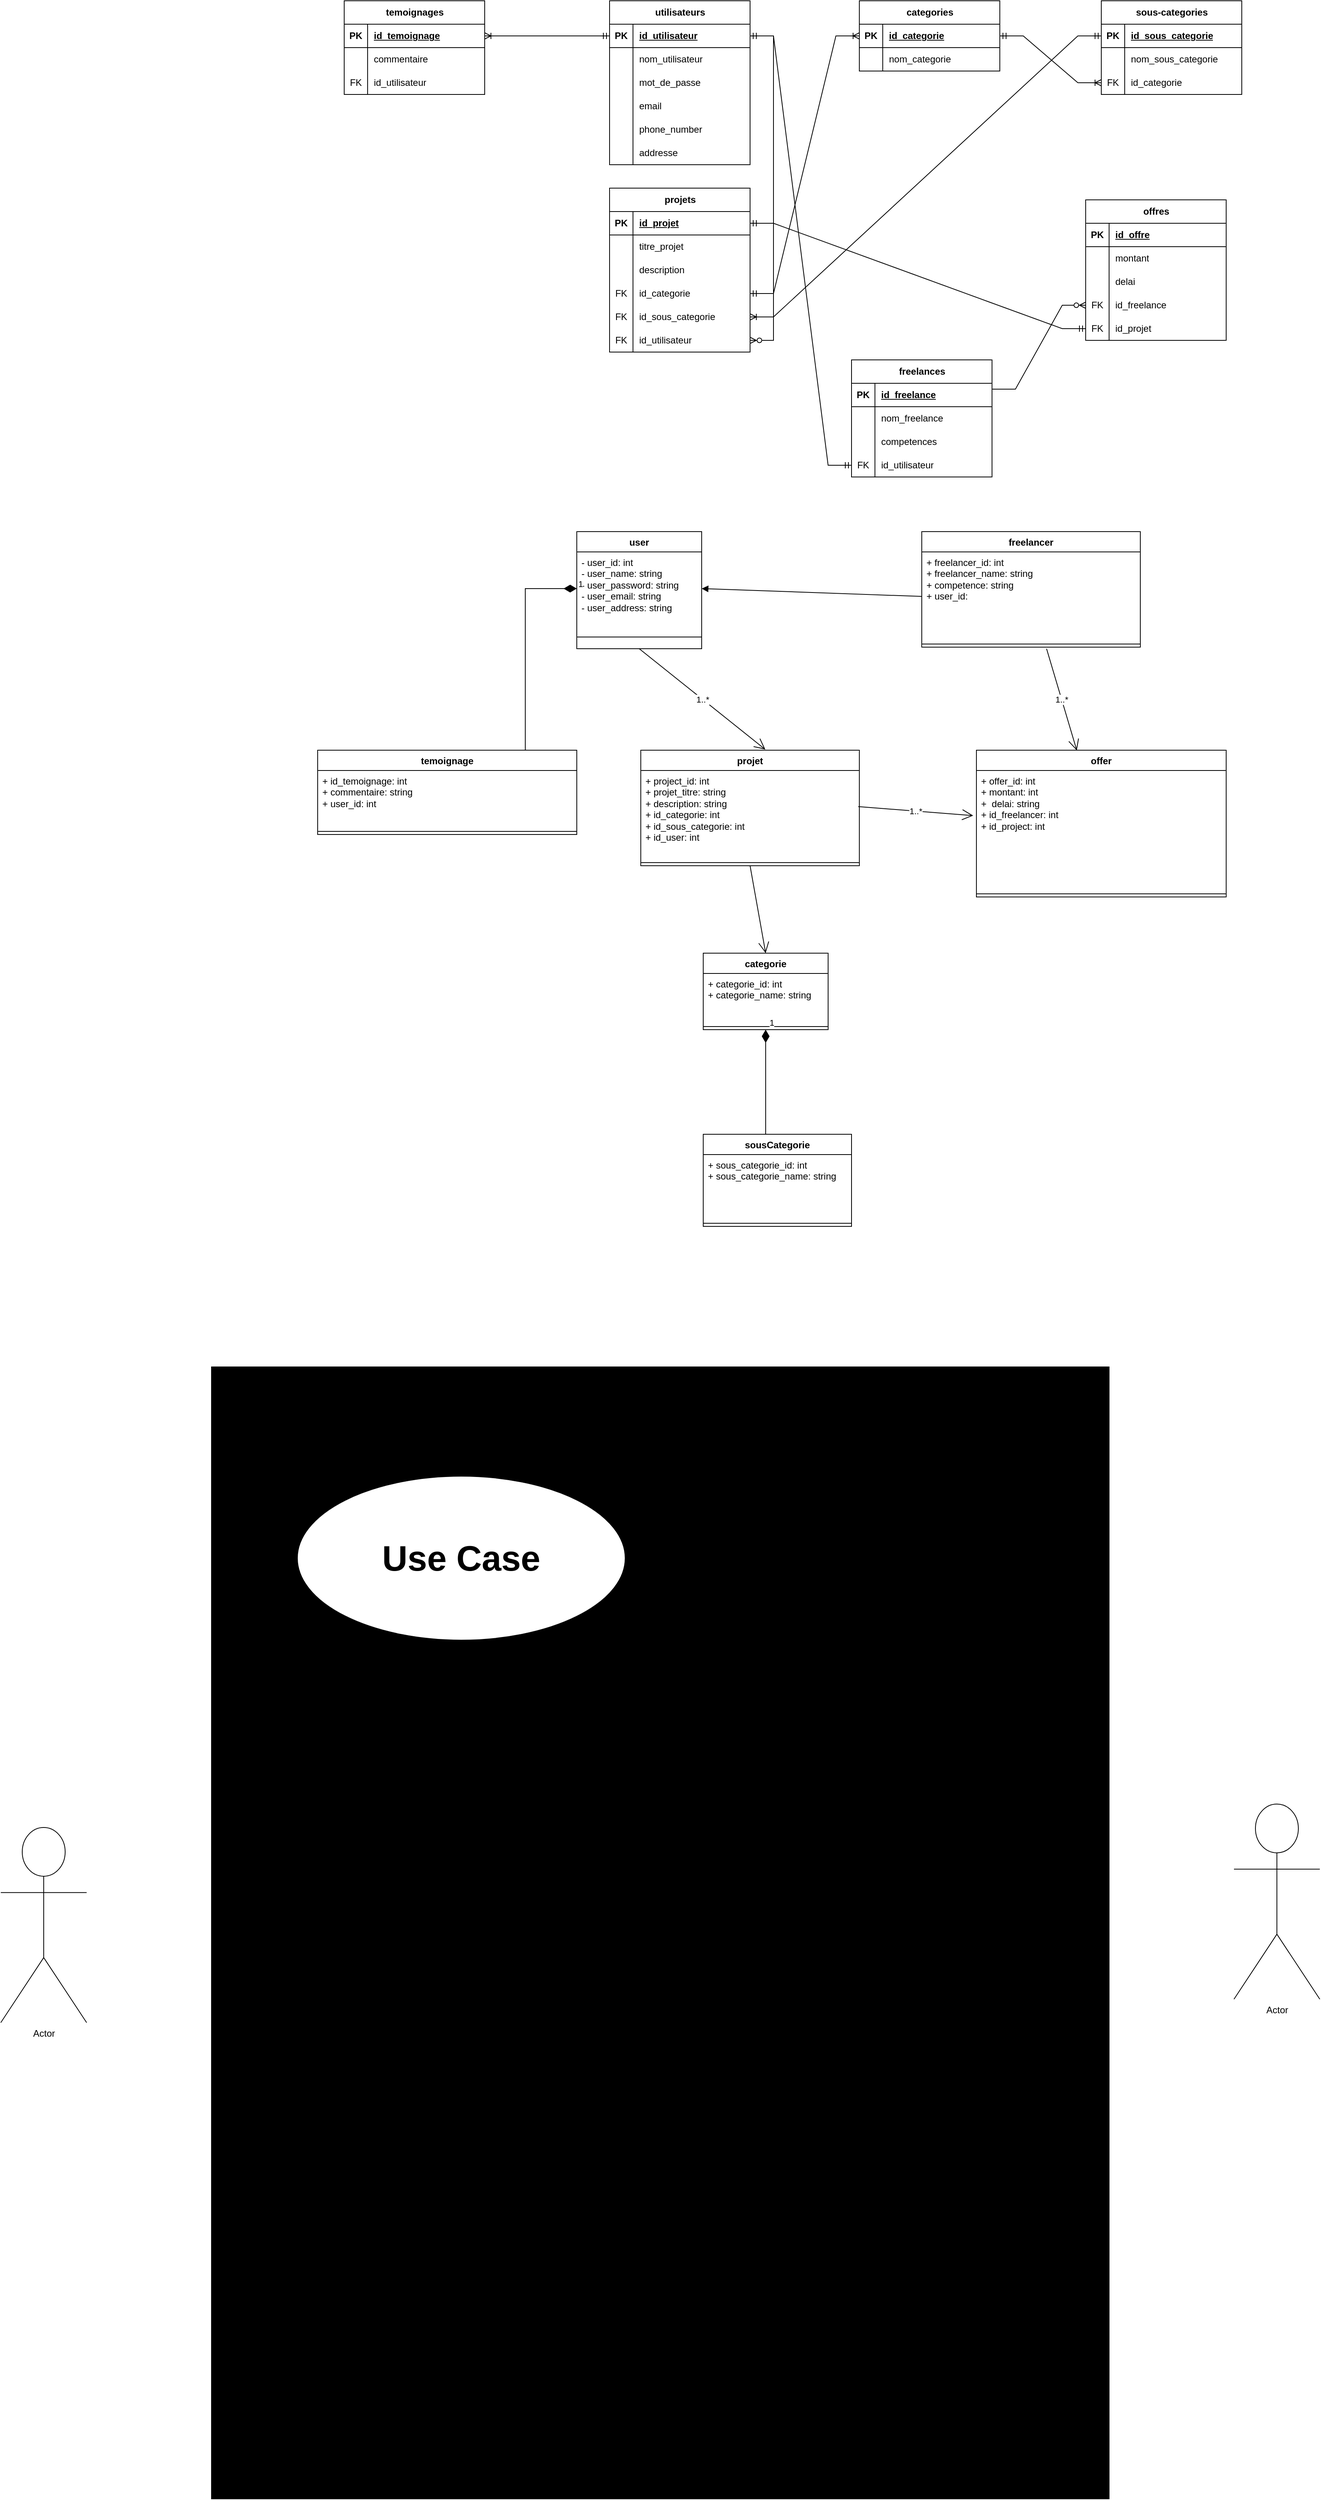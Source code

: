 <mxfile version="25.0.3">
  <diagram name="Page-1" id="ttsJdGJQNYlS66zFb7tL">
    <mxGraphModel dx="5050" dy="2088" grid="1" gridSize="10" guides="1" tooltips="1" connect="1" arrows="1" fold="1" page="1" pageScale="1" pageWidth="850" pageHeight="1100" math="0" shadow="0">
      <root>
        <mxCell id="0" />
        <mxCell id="1" parent="0" />
        <mxCell id="xP3GZThENfzyMHPwpaez-14" value="&lt;div&gt;utilisateurs&lt;/div&gt;" style="shape=table;startSize=30;container=1;collapsible=1;childLayout=tableLayout;fixedRows=1;rowLines=0;fontStyle=1;align=center;resizeLast=1;html=1;" parent="1" vertex="1">
          <mxGeometry x="40" y="40" width="180" height="210" as="geometry">
            <mxRectangle x="40" y="40" width="70" height="60" as="alternateBounds" />
          </mxGeometry>
        </mxCell>
        <mxCell id="xP3GZThENfzyMHPwpaez-15" value="" style="shape=tableRow;horizontal=0;startSize=0;swimlaneHead=0;swimlaneBody=0;fillColor=none;collapsible=0;dropTarget=0;points=[[0,0.5],[1,0.5]];portConstraint=eastwest;top=0;left=0;right=0;bottom=1;" parent="xP3GZThENfzyMHPwpaez-14" vertex="1">
          <mxGeometry y="30" width="180" height="30" as="geometry" />
        </mxCell>
        <mxCell id="xP3GZThENfzyMHPwpaez-16" value="PK" style="shape=partialRectangle;connectable=0;fillColor=none;top=0;left=0;bottom=0;right=0;fontStyle=1;overflow=hidden;whiteSpace=wrap;html=1;" parent="xP3GZThENfzyMHPwpaez-15" vertex="1">
          <mxGeometry width="30" height="30" as="geometry">
            <mxRectangle width="30" height="30" as="alternateBounds" />
          </mxGeometry>
        </mxCell>
        <mxCell id="xP3GZThENfzyMHPwpaez-17" value="id_utilisateur" style="shape=partialRectangle;connectable=0;fillColor=none;top=0;left=0;bottom=0;right=0;align=left;spacingLeft=6;fontStyle=5;overflow=hidden;whiteSpace=wrap;html=1;" parent="xP3GZThENfzyMHPwpaez-15" vertex="1">
          <mxGeometry x="30" width="150" height="30" as="geometry">
            <mxRectangle width="150" height="30" as="alternateBounds" />
          </mxGeometry>
        </mxCell>
        <mxCell id="xP3GZThENfzyMHPwpaez-18" value="" style="shape=tableRow;horizontal=0;startSize=0;swimlaneHead=0;swimlaneBody=0;fillColor=none;collapsible=0;dropTarget=0;points=[[0,0.5],[1,0.5]];portConstraint=eastwest;top=0;left=0;right=0;bottom=0;" parent="xP3GZThENfzyMHPwpaez-14" vertex="1">
          <mxGeometry y="60" width="180" height="30" as="geometry" />
        </mxCell>
        <mxCell id="xP3GZThENfzyMHPwpaez-19" value="" style="shape=partialRectangle;connectable=0;fillColor=none;top=0;left=0;bottom=0;right=0;editable=1;overflow=hidden;whiteSpace=wrap;html=1;" parent="xP3GZThENfzyMHPwpaez-18" vertex="1">
          <mxGeometry width="30" height="30" as="geometry">
            <mxRectangle width="30" height="30" as="alternateBounds" />
          </mxGeometry>
        </mxCell>
        <mxCell id="xP3GZThENfzyMHPwpaez-20" value="nom_utilisateur" style="shape=partialRectangle;connectable=0;fillColor=none;top=0;left=0;bottom=0;right=0;align=left;spacingLeft=6;overflow=hidden;whiteSpace=wrap;html=1;" parent="xP3GZThENfzyMHPwpaez-18" vertex="1">
          <mxGeometry x="30" width="150" height="30" as="geometry">
            <mxRectangle width="150" height="30" as="alternateBounds" />
          </mxGeometry>
        </mxCell>
        <mxCell id="xP3GZThENfzyMHPwpaez-21" value="" style="shape=tableRow;horizontal=0;startSize=0;swimlaneHead=0;swimlaneBody=0;fillColor=none;collapsible=0;dropTarget=0;points=[[0,0.5],[1,0.5]];portConstraint=eastwest;top=0;left=0;right=0;bottom=0;" parent="xP3GZThENfzyMHPwpaez-14" vertex="1">
          <mxGeometry y="90" width="180" height="30" as="geometry" />
        </mxCell>
        <mxCell id="xP3GZThENfzyMHPwpaez-22" value="" style="shape=partialRectangle;connectable=0;fillColor=none;top=0;left=0;bottom=0;right=0;editable=1;overflow=hidden;whiteSpace=wrap;html=1;" parent="xP3GZThENfzyMHPwpaez-21" vertex="1">
          <mxGeometry width="30" height="30" as="geometry">
            <mxRectangle width="30" height="30" as="alternateBounds" />
          </mxGeometry>
        </mxCell>
        <mxCell id="xP3GZThENfzyMHPwpaez-23" value="mot_de_passe" style="shape=partialRectangle;connectable=0;fillColor=none;top=0;left=0;bottom=0;right=0;align=left;spacingLeft=6;overflow=hidden;whiteSpace=wrap;html=1;" parent="xP3GZThENfzyMHPwpaez-21" vertex="1">
          <mxGeometry x="30" width="150" height="30" as="geometry">
            <mxRectangle width="150" height="30" as="alternateBounds" />
          </mxGeometry>
        </mxCell>
        <mxCell id="xP3GZThENfzyMHPwpaez-24" value="" style="shape=tableRow;horizontal=0;startSize=0;swimlaneHead=0;swimlaneBody=0;fillColor=none;collapsible=0;dropTarget=0;points=[[0,0.5],[1,0.5]];portConstraint=eastwest;top=0;left=0;right=0;bottom=0;" parent="xP3GZThENfzyMHPwpaez-14" vertex="1">
          <mxGeometry y="120" width="180" height="30" as="geometry" />
        </mxCell>
        <mxCell id="xP3GZThENfzyMHPwpaez-25" value="" style="shape=partialRectangle;connectable=0;fillColor=none;top=0;left=0;bottom=0;right=0;editable=1;overflow=hidden;whiteSpace=wrap;html=1;" parent="xP3GZThENfzyMHPwpaez-24" vertex="1">
          <mxGeometry width="30" height="30" as="geometry">
            <mxRectangle width="30" height="30" as="alternateBounds" />
          </mxGeometry>
        </mxCell>
        <mxCell id="xP3GZThENfzyMHPwpaez-26" value="email" style="shape=partialRectangle;connectable=0;fillColor=none;top=0;left=0;bottom=0;right=0;align=left;spacingLeft=6;overflow=hidden;whiteSpace=wrap;html=1;" parent="xP3GZThENfzyMHPwpaez-24" vertex="1">
          <mxGeometry x="30" width="150" height="30" as="geometry">
            <mxRectangle width="150" height="30" as="alternateBounds" />
          </mxGeometry>
        </mxCell>
        <mxCell id="xP3GZThENfzyMHPwpaez-27" value="" style="shape=tableRow;horizontal=0;startSize=0;swimlaneHead=0;swimlaneBody=0;fillColor=none;collapsible=0;dropTarget=0;points=[[0,0.5],[1,0.5]];portConstraint=eastwest;top=0;left=0;right=0;bottom=0;" parent="xP3GZThENfzyMHPwpaez-14" vertex="1">
          <mxGeometry y="150" width="180" height="30" as="geometry" />
        </mxCell>
        <mxCell id="xP3GZThENfzyMHPwpaez-28" value="" style="shape=partialRectangle;connectable=0;fillColor=none;top=0;left=0;bottom=0;right=0;editable=1;overflow=hidden;whiteSpace=wrap;html=1;" parent="xP3GZThENfzyMHPwpaez-27" vertex="1">
          <mxGeometry width="30" height="30" as="geometry">
            <mxRectangle width="30" height="30" as="alternateBounds" />
          </mxGeometry>
        </mxCell>
        <mxCell id="xP3GZThENfzyMHPwpaez-29" value="phone_number" style="shape=partialRectangle;connectable=0;fillColor=none;top=0;left=0;bottom=0;right=0;align=left;spacingLeft=6;overflow=hidden;whiteSpace=wrap;html=1;" parent="xP3GZThENfzyMHPwpaez-27" vertex="1">
          <mxGeometry x="30" width="150" height="30" as="geometry">
            <mxRectangle width="150" height="30" as="alternateBounds" />
          </mxGeometry>
        </mxCell>
        <mxCell id="xP3GZThENfzyMHPwpaez-30" value="" style="shape=tableRow;horizontal=0;startSize=0;swimlaneHead=0;swimlaneBody=0;fillColor=none;collapsible=0;dropTarget=0;points=[[0,0.5],[1,0.5]];portConstraint=eastwest;top=0;left=0;right=0;bottom=0;" parent="xP3GZThENfzyMHPwpaez-14" vertex="1">
          <mxGeometry y="180" width="180" height="30" as="geometry" />
        </mxCell>
        <mxCell id="xP3GZThENfzyMHPwpaez-31" value="" style="shape=partialRectangle;connectable=0;fillColor=none;top=0;left=0;bottom=0;right=0;editable=1;overflow=hidden;whiteSpace=wrap;html=1;" parent="xP3GZThENfzyMHPwpaez-30" vertex="1">
          <mxGeometry width="30" height="30" as="geometry">
            <mxRectangle width="30" height="30" as="alternateBounds" />
          </mxGeometry>
        </mxCell>
        <mxCell id="xP3GZThENfzyMHPwpaez-32" value="addresse" style="shape=partialRectangle;connectable=0;fillColor=none;top=0;left=0;bottom=0;right=0;align=left;spacingLeft=6;overflow=hidden;whiteSpace=wrap;html=1;" parent="xP3GZThENfzyMHPwpaez-30" vertex="1">
          <mxGeometry x="30" width="150" height="30" as="geometry">
            <mxRectangle width="150" height="30" as="alternateBounds" />
          </mxGeometry>
        </mxCell>
        <mxCell id="xP3GZThENfzyMHPwpaez-33" value="categories" style="shape=table;startSize=30;container=1;collapsible=1;childLayout=tableLayout;fixedRows=1;rowLines=0;fontStyle=1;align=center;resizeLast=1;html=1;" parent="1" vertex="1">
          <mxGeometry x="360" y="40" width="180" height="90" as="geometry">
            <mxRectangle x="320" y="40" width="100" height="30" as="alternateBounds" />
          </mxGeometry>
        </mxCell>
        <mxCell id="xP3GZThENfzyMHPwpaez-34" value="" style="shape=tableRow;horizontal=0;startSize=0;swimlaneHead=0;swimlaneBody=0;fillColor=none;collapsible=0;dropTarget=0;points=[[0,0.5],[1,0.5]];portConstraint=eastwest;top=0;left=0;right=0;bottom=1;" parent="xP3GZThENfzyMHPwpaez-33" vertex="1">
          <mxGeometry y="30" width="180" height="30" as="geometry" />
        </mxCell>
        <mxCell id="xP3GZThENfzyMHPwpaez-35" value="PK" style="shape=partialRectangle;connectable=0;fillColor=none;top=0;left=0;bottom=0;right=0;fontStyle=1;overflow=hidden;whiteSpace=wrap;html=1;" parent="xP3GZThENfzyMHPwpaez-34" vertex="1">
          <mxGeometry width="30" height="30" as="geometry">
            <mxRectangle width="30" height="30" as="alternateBounds" />
          </mxGeometry>
        </mxCell>
        <mxCell id="xP3GZThENfzyMHPwpaez-36" value="id_categorie" style="shape=partialRectangle;connectable=0;fillColor=none;top=0;left=0;bottom=0;right=0;align=left;spacingLeft=6;fontStyle=5;overflow=hidden;whiteSpace=wrap;html=1;" parent="xP3GZThENfzyMHPwpaez-34" vertex="1">
          <mxGeometry x="30" width="150" height="30" as="geometry">
            <mxRectangle width="150" height="30" as="alternateBounds" />
          </mxGeometry>
        </mxCell>
        <mxCell id="xP3GZThENfzyMHPwpaez-37" value="" style="shape=tableRow;horizontal=0;startSize=0;swimlaneHead=0;swimlaneBody=0;fillColor=none;collapsible=0;dropTarget=0;points=[[0,0.5],[1,0.5]];portConstraint=eastwest;top=0;left=0;right=0;bottom=0;" parent="xP3GZThENfzyMHPwpaez-33" vertex="1">
          <mxGeometry y="60" width="180" height="30" as="geometry" />
        </mxCell>
        <mxCell id="xP3GZThENfzyMHPwpaez-38" value="" style="shape=partialRectangle;connectable=0;fillColor=none;top=0;left=0;bottom=0;right=0;editable=1;overflow=hidden;whiteSpace=wrap;html=1;" parent="xP3GZThENfzyMHPwpaez-37" vertex="1">
          <mxGeometry width="30" height="30" as="geometry">
            <mxRectangle width="30" height="30" as="alternateBounds" />
          </mxGeometry>
        </mxCell>
        <mxCell id="xP3GZThENfzyMHPwpaez-39" value="nom_categorie" style="shape=partialRectangle;connectable=0;fillColor=none;top=0;left=0;bottom=0;right=0;align=left;spacingLeft=6;overflow=hidden;whiteSpace=wrap;html=1;" parent="xP3GZThENfzyMHPwpaez-37" vertex="1">
          <mxGeometry x="30" width="150" height="30" as="geometry">
            <mxRectangle width="150" height="30" as="alternateBounds" />
          </mxGeometry>
        </mxCell>
        <mxCell id="xP3GZThENfzyMHPwpaez-50" value="sous-categories" style="shape=table;startSize=30;container=1;collapsible=1;childLayout=tableLayout;fixedRows=1;rowLines=0;fontStyle=1;align=center;resizeLast=1;html=1;" parent="1" vertex="1">
          <mxGeometry x="670" y="40" width="180" height="120" as="geometry">
            <mxRectangle x="560" y="40" width="130" height="30" as="alternateBounds" />
          </mxGeometry>
        </mxCell>
        <mxCell id="xP3GZThENfzyMHPwpaez-51" value="" style="shape=tableRow;horizontal=0;startSize=0;swimlaneHead=0;swimlaneBody=0;fillColor=none;collapsible=0;dropTarget=0;points=[[0,0.5],[1,0.5]];portConstraint=eastwest;top=0;left=0;right=0;bottom=1;" parent="xP3GZThENfzyMHPwpaez-50" vertex="1">
          <mxGeometry y="30" width="180" height="30" as="geometry" />
        </mxCell>
        <mxCell id="xP3GZThENfzyMHPwpaez-52" value="PK" style="shape=partialRectangle;connectable=0;fillColor=none;top=0;left=0;bottom=0;right=0;fontStyle=1;overflow=hidden;whiteSpace=wrap;html=1;" parent="xP3GZThENfzyMHPwpaez-51" vertex="1">
          <mxGeometry width="30" height="30" as="geometry">
            <mxRectangle width="30" height="30" as="alternateBounds" />
          </mxGeometry>
        </mxCell>
        <mxCell id="xP3GZThENfzyMHPwpaez-53" value="id_sous_categorie" style="shape=partialRectangle;connectable=0;fillColor=none;top=0;left=0;bottom=0;right=0;align=left;spacingLeft=6;fontStyle=5;overflow=hidden;whiteSpace=wrap;html=1;" parent="xP3GZThENfzyMHPwpaez-51" vertex="1">
          <mxGeometry x="30" width="150" height="30" as="geometry">
            <mxRectangle width="150" height="30" as="alternateBounds" />
          </mxGeometry>
        </mxCell>
        <mxCell id="xP3GZThENfzyMHPwpaez-54" value="" style="shape=tableRow;horizontal=0;startSize=0;swimlaneHead=0;swimlaneBody=0;fillColor=none;collapsible=0;dropTarget=0;points=[[0,0.5],[1,0.5]];portConstraint=eastwest;top=0;left=0;right=0;bottom=0;" parent="xP3GZThENfzyMHPwpaez-50" vertex="1">
          <mxGeometry y="60" width="180" height="30" as="geometry" />
        </mxCell>
        <mxCell id="xP3GZThENfzyMHPwpaez-55" value="" style="shape=partialRectangle;connectable=0;fillColor=none;top=0;left=0;bottom=0;right=0;editable=1;overflow=hidden;whiteSpace=wrap;html=1;" parent="xP3GZThENfzyMHPwpaez-54" vertex="1">
          <mxGeometry width="30" height="30" as="geometry">
            <mxRectangle width="30" height="30" as="alternateBounds" />
          </mxGeometry>
        </mxCell>
        <mxCell id="xP3GZThENfzyMHPwpaez-56" value="nom_sous_categorie" style="shape=partialRectangle;connectable=0;fillColor=none;top=0;left=0;bottom=0;right=0;align=left;spacingLeft=6;overflow=hidden;whiteSpace=wrap;html=1;" parent="xP3GZThENfzyMHPwpaez-54" vertex="1">
          <mxGeometry x="30" width="150" height="30" as="geometry">
            <mxRectangle width="150" height="30" as="alternateBounds" />
          </mxGeometry>
        </mxCell>
        <mxCell id="xP3GZThENfzyMHPwpaez-64" value="" style="shape=tableRow;horizontal=0;startSize=0;swimlaneHead=0;swimlaneBody=0;fillColor=none;collapsible=0;dropTarget=0;points=[[0,0.5],[1,0.5]];portConstraint=eastwest;top=0;left=0;right=0;bottom=0;" parent="xP3GZThENfzyMHPwpaez-50" vertex="1">
          <mxGeometry y="90" width="180" height="30" as="geometry" />
        </mxCell>
        <mxCell id="xP3GZThENfzyMHPwpaez-65" value="FK" style="shape=partialRectangle;connectable=0;fillColor=none;top=0;left=0;bottom=0;right=0;fontStyle=0;overflow=hidden;whiteSpace=wrap;html=1;" parent="xP3GZThENfzyMHPwpaez-64" vertex="1">
          <mxGeometry width="30" height="30" as="geometry">
            <mxRectangle width="30" height="30" as="alternateBounds" />
          </mxGeometry>
        </mxCell>
        <mxCell id="xP3GZThENfzyMHPwpaez-66" value="id_categorie" style="shape=partialRectangle;connectable=0;fillColor=none;top=0;left=0;bottom=0;right=0;align=left;spacingLeft=6;fontStyle=0;overflow=hidden;whiteSpace=wrap;html=1;" parent="xP3GZThENfzyMHPwpaez-64" vertex="1">
          <mxGeometry x="30" width="150" height="30" as="geometry">
            <mxRectangle width="150" height="30" as="alternateBounds" />
          </mxGeometry>
        </mxCell>
        <mxCell id="xP3GZThENfzyMHPwpaez-68" value="projets" style="shape=table;startSize=30;container=1;collapsible=1;childLayout=tableLayout;fixedRows=1;rowLines=0;fontStyle=1;align=center;resizeLast=1;html=1;" parent="1" vertex="1">
          <mxGeometry x="40" y="280" width="180" height="210" as="geometry">
            <mxRectangle x="40" y="280" width="80" height="30" as="alternateBounds" />
          </mxGeometry>
        </mxCell>
        <mxCell id="xP3GZThENfzyMHPwpaez-69" value="" style="shape=tableRow;horizontal=0;startSize=0;swimlaneHead=0;swimlaneBody=0;fillColor=none;collapsible=0;dropTarget=0;points=[[0,0.5],[1,0.5]];portConstraint=eastwest;top=0;left=0;right=0;bottom=1;" parent="xP3GZThENfzyMHPwpaez-68" vertex="1">
          <mxGeometry y="30" width="180" height="30" as="geometry" />
        </mxCell>
        <mxCell id="xP3GZThENfzyMHPwpaez-70" value="PK" style="shape=partialRectangle;connectable=0;fillColor=none;top=0;left=0;bottom=0;right=0;fontStyle=1;overflow=hidden;whiteSpace=wrap;html=1;" parent="xP3GZThENfzyMHPwpaez-69" vertex="1">
          <mxGeometry width="30" height="30" as="geometry">
            <mxRectangle width="30" height="30" as="alternateBounds" />
          </mxGeometry>
        </mxCell>
        <mxCell id="xP3GZThENfzyMHPwpaez-71" value="id_projet" style="shape=partialRectangle;connectable=0;fillColor=none;top=0;left=0;bottom=0;right=0;align=left;spacingLeft=6;fontStyle=5;overflow=hidden;whiteSpace=wrap;html=1;" parent="xP3GZThENfzyMHPwpaez-69" vertex="1">
          <mxGeometry x="30" width="150" height="30" as="geometry">
            <mxRectangle width="150" height="30" as="alternateBounds" />
          </mxGeometry>
        </mxCell>
        <mxCell id="xP3GZThENfzyMHPwpaez-72" value="" style="shape=tableRow;horizontal=0;startSize=0;swimlaneHead=0;swimlaneBody=0;fillColor=none;collapsible=0;dropTarget=0;points=[[0,0.5],[1,0.5]];portConstraint=eastwest;top=0;left=0;right=0;bottom=0;" parent="xP3GZThENfzyMHPwpaez-68" vertex="1">
          <mxGeometry y="60" width="180" height="30" as="geometry" />
        </mxCell>
        <mxCell id="xP3GZThENfzyMHPwpaez-73" value="" style="shape=partialRectangle;connectable=0;fillColor=none;top=0;left=0;bottom=0;right=0;editable=1;overflow=hidden;whiteSpace=wrap;html=1;" parent="xP3GZThENfzyMHPwpaez-72" vertex="1">
          <mxGeometry width="30" height="30" as="geometry">
            <mxRectangle width="30" height="30" as="alternateBounds" />
          </mxGeometry>
        </mxCell>
        <mxCell id="xP3GZThENfzyMHPwpaez-74" value="titre_projet" style="shape=partialRectangle;connectable=0;fillColor=none;top=0;left=0;bottom=0;right=0;align=left;spacingLeft=6;overflow=hidden;whiteSpace=wrap;html=1;" parent="xP3GZThENfzyMHPwpaez-72" vertex="1">
          <mxGeometry x="30" width="150" height="30" as="geometry">
            <mxRectangle width="150" height="30" as="alternateBounds" />
          </mxGeometry>
        </mxCell>
        <mxCell id="xP3GZThENfzyMHPwpaez-75" value="" style="shape=tableRow;horizontal=0;startSize=0;swimlaneHead=0;swimlaneBody=0;fillColor=none;collapsible=0;dropTarget=0;points=[[0,0.5],[1,0.5]];portConstraint=eastwest;top=0;left=0;right=0;bottom=0;" parent="xP3GZThENfzyMHPwpaez-68" vertex="1">
          <mxGeometry y="90" width="180" height="30" as="geometry" />
        </mxCell>
        <mxCell id="xP3GZThENfzyMHPwpaez-76" value="" style="shape=partialRectangle;connectable=0;fillColor=none;top=0;left=0;bottom=0;right=0;editable=1;overflow=hidden;whiteSpace=wrap;html=1;" parent="xP3GZThENfzyMHPwpaez-75" vertex="1">
          <mxGeometry width="30" height="30" as="geometry">
            <mxRectangle width="30" height="30" as="alternateBounds" />
          </mxGeometry>
        </mxCell>
        <mxCell id="xP3GZThENfzyMHPwpaez-77" value="description" style="shape=partialRectangle;connectable=0;fillColor=none;top=0;left=0;bottom=0;right=0;align=left;spacingLeft=6;overflow=hidden;whiteSpace=wrap;html=1;" parent="xP3GZThENfzyMHPwpaez-75" vertex="1">
          <mxGeometry x="30" width="150" height="30" as="geometry">
            <mxRectangle width="150" height="30" as="alternateBounds" />
          </mxGeometry>
        </mxCell>
        <mxCell id="xP3GZThENfzyMHPwpaez-82" value="" style="shape=tableRow;horizontal=0;startSize=0;swimlaneHead=0;swimlaneBody=0;fillColor=none;collapsible=0;dropTarget=0;points=[[0,0.5],[1,0.5]];portConstraint=eastwest;top=0;left=0;right=0;bottom=0;" parent="xP3GZThENfzyMHPwpaez-68" vertex="1">
          <mxGeometry y="120" width="180" height="30" as="geometry" />
        </mxCell>
        <mxCell id="xP3GZThENfzyMHPwpaez-83" value="FK" style="shape=partialRectangle;connectable=0;fillColor=none;top=0;left=0;bottom=0;right=0;fontStyle=0;overflow=hidden;whiteSpace=wrap;html=1;" parent="xP3GZThENfzyMHPwpaez-82" vertex="1">
          <mxGeometry width="30" height="30" as="geometry">
            <mxRectangle width="30" height="30" as="alternateBounds" />
          </mxGeometry>
        </mxCell>
        <mxCell id="xP3GZThENfzyMHPwpaez-84" value="id_categorie" style="shape=partialRectangle;connectable=0;fillColor=none;top=0;left=0;bottom=0;right=0;align=left;spacingLeft=6;fontStyle=0;overflow=hidden;whiteSpace=wrap;html=1;" parent="xP3GZThENfzyMHPwpaez-82" vertex="1">
          <mxGeometry x="30" width="150" height="30" as="geometry">
            <mxRectangle width="150" height="30" as="alternateBounds" />
          </mxGeometry>
        </mxCell>
        <mxCell id="xP3GZThENfzyMHPwpaez-85" value="" style="shape=tableRow;horizontal=0;startSize=0;swimlaneHead=0;swimlaneBody=0;fillColor=none;collapsible=0;dropTarget=0;points=[[0,0.5],[1,0.5]];portConstraint=eastwest;top=0;left=0;right=0;bottom=0;" parent="xP3GZThENfzyMHPwpaez-68" vertex="1">
          <mxGeometry y="150" width="180" height="30" as="geometry" />
        </mxCell>
        <mxCell id="xP3GZThENfzyMHPwpaez-86" value="FK" style="shape=partialRectangle;connectable=0;fillColor=none;top=0;left=0;bottom=0;right=0;fontStyle=0;overflow=hidden;whiteSpace=wrap;html=1;" parent="xP3GZThENfzyMHPwpaez-85" vertex="1">
          <mxGeometry width="30" height="30" as="geometry">
            <mxRectangle width="30" height="30" as="alternateBounds" />
          </mxGeometry>
        </mxCell>
        <mxCell id="xP3GZThENfzyMHPwpaez-87" value="id_sous_categorie" style="shape=partialRectangle;connectable=0;fillColor=none;top=0;left=0;bottom=0;right=0;align=left;spacingLeft=6;fontStyle=0;overflow=hidden;whiteSpace=wrap;html=1;" parent="xP3GZThENfzyMHPwpaez-85" vertex="1">
          <mxGeometry x="30" width="150" height="30" as="geometry">
            <mxRectangle width="150" height="30" as="alternateBounds" />
          </mxGeometry>
        </mxCell>
        <mxCell id="xP3GZThENfzyMHPwpaez-88" value="" style="shape=tableRow;horizontal=0;startSize=0;swimlaneHead=0;swimlaneBody=0;fillColor=none;collapsible=0;dropTarget=0;points=[[0,0.5],[1,0.5]];portConstraint=eastwest;top=0;left=0;right=0;bottom=0;" parent="xP3GZThENfzyMHPwpaez-68" vertex="1">
          <mxGeometry y="180" width="180" height="30" as="geometry" />
        </mxCell>
        <mxCell id="xP3GZThENfzyMHPwpaez-89" value="FK" style="shape=partialRectangle;connectable=0;fillColor=none;top=0;left=0;bottom=0;right=0;fontStyle=0;overflow=hidden;whiteSpace=wrap;html=1;" parent="xP3GZThENfzyMHPwpaez-88" vertex="1">
          <mxGeometry width="30" height="30" as="geometry">
            <mxRectangle width="30" height="30" as="alternateBounds" />
          </mxGeometry>
        </mxCell>
        <mxCell id="xP3GZThENfzyMHPwpaez-90" value="id_utilisateur" style="shape=partialRectangle;connectable=0;fillColor=none;top=0;left=0;bottom=0;right=0;align=left;spacingLeft=6;fontStyle=0;overflow=hidden;whiteSpace=wrap;html=1;" parent="xP3GZThENfzyMHPwpaez-88" vertex="1">
          <mxGeometry x="30" width="150" height="30" as="geometry">
            <mxRectangle width="150" height="30" as="alternateBounds" />
          </mxGeometry>
        </mxCell>
        <mxCell id="xP3GZThENfzyMHPwpaez-91" value="freelances" style="shape=table;startSize=30;container=1;collapsible=1;childLayout=tableLayout;fixedRows=1;rowLines=0;fontStyle=1;align=center;resizeLast=1;html=1;" parent="1" vertex="1">
          <mxGeometry x="350" y="500" width="180" height="150" as="geometry" />
        </mxCell>
        <mxCell id="xP3GZThENfzyMHPwpaez-92" value="" style="shape=tableRow;horizontal=0;startSize=0;swimlaneHead=0;swimlaneBody=0;fillColor=none;collapsible=0;dropTarget=0;points=[[0,0.5],[1,0.5]];portConstraint=eastwest;top=0;left=0;right=0;bottom=1;" parent="xP3GZThENfzyMHPwpaez-91" vertex="1">
          <mxGeometry y="30" width="180" height="30" as="geometry" />
        </mxCell>
        <mxCell id="xP3GZThENfzyMHPwpaez-93" value="PK" style="shape=partialRectangle;connectable=0;fillColor=none;top=0;left=0;bottom=0;right=0;fontStyle=1;overflow=hidden;whiteSpace=wrap;html=1;" parent="xP3GZThENfzyMHPwpaez-92" vertex="1">
          <mxGeometry width="30" height="30" as="geometry">
            <mxRectangle width="30" height="30" as="alternateBounds" />
          </mxGeometry>
        </mxCell>
        <mxCell id="xP3GZThENfzyMHPwpaez-94" value="id_freelance" style="shape=partialRectangle;connectable=0;fillColor=none;top=0;left=0;bottom=0;right=0;align=left;spacingLeft=6;fontStyle=5;overflow=hidden;whiteSpace=wrap;html=1;" parent="xP3GZThENfzyMHPwpaez-92" vertex="1">
          <mxGeometry x="30" width="150" height="30" as="geometry">
            <mxRectangle width="150" height="30" as="alternateBounds" />
          </mxGeometry>
        </mxCell>
        <mxCell id="xP3GZThENfzyMHPwpaez-95" value="" style="shape=tableRow;horizontal=0;startSize=0;swimlaneHead=0;swimlaneBody=0;fillColor=none;collapsible=0;dropTarget=0;points=[[0,0.5],[1,0.5]];portConstraint=eastwest;top=0;left=0;right=0;bottom=0;" parent="xP3GZThENfzyMHPwpaez-91" vertex="1">
          <mxGeometry y="60" width="180" height="30" as="geometry" />
        </mxCell>
        <mxCell id="xP3GZThENfzyMHPwpaez-96" value="" style="shape=partialRectangle;connectable=0;fillColor=none;top=0;left=0;bottom=0;right=0;editable=1;overflow=hidden;whiteSpace=wrap;html=1;" parent="xP3GZThENfzyMHPwpaez-95" vertex="1">
          <mxGeometry width="30" height="30" as="geometry">
            <mxRectangle width="30" height="30" as="alternateBounds" />
          </mxGeometry>
        </mxCell>
        <mxCell id="xP3GZThENfzyMHPwpaez-97" value="nom_freelance" style="shape=partialRectangle;connectable=0;fillColor=none;top=0;left=0;bottom=0;right=0;align=left;spacingLeft=6;overflow=hidden;whiteSpace=wrap;html=1;" parent="xP3GZThENfzyMHPwpaez-95" vertex="1">
          <mxGeometry x="30" width="150" height="30" as="geometry">
            <mxRectangle width="150" height="30" as="alternateBounds" />
          </mxGeometry>
        </mxCell>
        <mxCell id="xP3GZThENfzyMHPwpaez-98" value="" style="shape=tableRow;horizontal=0;startSize=0;swimlaneHead=0;swimlaneBody=0;fillColor=none;collapsible=0;dropTarget=0;points=[[0,0.5],[1,0.5]];portConstraint=eastwest;top=0;left=0;right=0;bottom=0;" parent="xP3GZThENfzyMHPwpaez-91" vertex="1">
          <mxGeometry y="90" width="180" height="30" as="geometry" />
        </mxCell>
        <mxCell id="xP3GZThENfzyMHPwpaez-99" value="" style="shape=partialRectangle;connectable=0;fillColor=none;top=0;left=0;bottom=0;right=0;editable=1;overflow=hidden;whiteSpace=wrap;html=1;" parent="xP3GZThENfzyMHPwpaez-98" vertex="1">
          <mxGeometry width="30" height="30" as="geometry">
            <mxRectangle width="30" height="30" as="alternateBounds" />
          </mxGeometry>
        </mxCell>
        <mxCell id="xP3GZThENfzyMHPwpaez-100" value="competences" style="shape=partialRectangle;connectable=0;fillColor=none;top=0;left=0;bottom=0;right=0;align=left;spacingLeft=6;overflow=hidden;whiteSpace=wrap;html=1;" parent="xP3GZThENfzyMHPwpaez-98" vertex="1">
          <mxGeometry x="30" width="150" height="30" as="geometry">
            <mxRectangle width="150" height="30" as="alternateBounds" />
          </mxGeometry>
        </mxCell>
        <mxCell id="xP3GZThENfzyMHPwpaez-101" value="" style="shape=tableRow;horizontal=0;startSize=0;swimlaneHead=0;swimlaneBody=0;fillColor=none;collapsible=0;dropTarget=0;points=[[0,0.5],[1,0.5]];portConstraint=eastwest;top=0;left=0;right=0;bottom=0;" parent="xP3GZThENfzyMHPwpaez-91" vertex="1">
          <mxGeometry y="120" width="180" height="30" as="geometry" />
        </mxCell>
        <mxCell id="xP3GZThENfzyMHPwpaez-102" value="FK" style="shape=partialRectangle;connectable=0;fillColor=none;top=0;left=0;bottom=0;right=0;editable=1;overflow=hidden;whiteSpace=wrap;html=1;" parent="xP3GZThENfzyMHPwpaez-101" vertex="1">
          <mxGeometry width="30" height="30" as="geometry">
            <mxRectangle width="30" height="30" as="alternateBounds" />
          </mxGeometry>
        </mxCell>
        <mxCell id="xP3GZThENfzyMHPwpaez-103" value="id_utilisateur" style="shape=partialRectangle;connectable=0;fillColor=none;top=0;left=0;bottom=0;right=0;align=left;spacingLeft=6;overflow=hidden;whiteSpace=wrap;html=1;" parent="xP3GZThENfzyMHPwpaez-101" vertex="1">
          <mxGeometry x="30" width="150" height="30" as="geometry">
            <mxRectangle width="150" height="30" as="alternateBounds" />
          </mxGeometry>
        </mxCell>
        <mxCell id="xP3GZThENfzyMHPwpaez-104" value="offres" style="shape=table;startSize=30;container=1;collapsible=1;childLayout=tableLayout;fixedRows=1;rowLines=0;fontStyle=1;align=center;resizeLast=1;html=1;" parent="1" vertex="1">
          <mxGeometry x="650" y="295" width="180" height="180" as="geometry" />
        </mxCell>
        <mxCell id="xP3GZThENfzyMHPwpaez-105" value="" style="shape=tableRow;horizontal=0;startSize=0;swimlaneHead=0;swimlaneBody=0;fillColor=none;collapsible=0;dropTarget=0;points=[[0,0.5],[1,0.5]];portConstraint=eastwest;top=0;left=0;right=0;bottom=1;" parent="xP3GZThENfzyMHPwpaez-104" vertex="1">
          <mxGeometry y="30" width="180" height="30" as="geometry" />
        </mxCell>
        <mxCell id="xP3GZThENfzyMHPwpaez-106" value="PK" style="shape=partialRectangle;connectable=0;fillColor=none;top=0;left=0;bottom=0;right=0;fontStyle=1;overflow=hidden;whiteSpace=wrap;html=1;" parent="xP3GZThENfzyMHPwpaez-105" vertex="1">
          <mxGeometry width="30" height="30" as="geometry">
            <mxRectangle width="30" height="30" as="alternateBounds" />
          </mxGeometry>
        </mxCell>
        <mxCell id="xP3GZThENfzyMHPwpaez-107" value="id_offre" style="shape=partialRectangle;connectable=0;fillColor=none;top=0;left=0;bottom=0;right=0;align=left;spacingLeft=6;fontStyle=5;overflow=hidden;whiteSpace=wrap;html=1;" parent="xP3GZThENfzyMHPwpaez-105" vertex="1">
          <mxGeometry x="30" width="150" height="30" as="geometry">
            <mxRectangle width="150" height="30" as="alternateBounds" />
          </mxGeometry>
        </mxCell>
        <mxCell id="xP3GZThENfzyMHPwpaez-108" value="" style="shape=tableRow;horizontal=0;startSize=0;swimlaneHead=0;swimlaneBody=0;fillColor=none;collapsible=0;dropTarget=0;points=[[0,0.5],[1,0.5]];portConstraint=eastwest;top=0;left=0;right=0;bottom=0;" parent="xP3GZThENfzyMHPwpaez-104" vertex="1">
          <mxGeometry y="60" width="180" height="30" as="geometry" />
        </mxCell>
        <mxCell id="xP3GZThENfzyMHPwpaez-109" value="" style="shape=partialRectangle;connectable=0;fillColor=none;top=0;left=0;bottom=0;right=0;editable=1;overflow=hidden;whiteSpace=wrap;html=1;" parent="xP3GZThENfzyMHPwpaez-108" vertex="1">
          <mxGeometry width="30" height="30" as="geometry">
            <mxRectangle width="30" height="30" as="alternateBounds" />
          </mxGeometry>
        </mxCell>
        <mxCell id="xP3GZThENfzyMHPwpaez-110" value="montant" style="shape=partialRectangle;connectable=0;fillColor=none;top=0;left=0;bottom=0;right=0;align=left;spacingLeft=6;overflow=hidden;whiteSpace=wrap;html=1;" parent="xP3GZThENfzyMHPwpaez-108" vertex="1">
          <mxGeometry x="30" width="150" height="30" as="geometry">
            <mxRectangle width="150" height="30" as="alternateBounds" />
          </mxGeometry>
        </mxCell>
        <mxCell id="xP3GZThENfzyMHPwpaez-111" value="" style="shape=tableRow;horizontal=0;startSize=0;swimlaneHead=0;swimlaneBody=0;fillColor=none;collapsible=0;dropTarget=0;points=[[0,0.5],[1,0.5]];portConstraint=eastwest;top=0;left=0;right=0;bottom=0;" parent="xP3GZThENfzyMHPwpaez-104" vertex="1">
          <mxGeometry y="90" width="180" height="30" as="geometry" />
        </mxCell>
        <mxCell id="xP3GZThENfzyMHPwpaez-112" value="" style="shape=partialRectangle;connectable=0;fillColor=none;top=0;left=0;bottom=0;right=0;editable=1;overflow=hidden;whiteSpace=wrap;html=1;" parent="xP3GZThENfzyMHPwpaez-111" vertex="1">
          <mxGeometry width="30" height="30" as="geometry">
            <mxRectangle width="30" height="30" as="alternateBounds" />
          </mxGeometry>
        </mxCell>
        <mxCell id="xP3GZThENfzyMHPwpaez-113" value="delai" style="shape=partialRectangle;connectable=0;fillColor=none;top=0;left=0;bottom=0;right=0;align=left;spacingLeft=6;overflow=hidden;whiteSpace=wrap;html=1;" parent="xP3GZThENfzyMHPwpaez-111" vertex="1">
          <mxGeometry x="30" width="150" height="30" as="geometry">
            <mxRectangle width="150" height="30" as="alternateBounds" />
          </mxGeometry>
        </mxCell>
        <mxCell id="xP3GZThENfzyMHPwpaez-114" value="" style="shape=tableRow;horizontal=0;startSize=0;swimlaneHead=0;swimlaneBody=0;fillColor=none;collapsible=0;dropTarget=0;points=[[0,0.5],[1,0.5]];portConstraint=eastwest;top=0;left=0;right=0;bottom=0;" parent="xP3GZThENfzyMHPwpaez-104" vertex="1">
          <mxGeometry y="120" width="180" height="30" as="geometry" />
        </mxCell>
        <mxCell id="xP3GZThENfzyMHPwpaez-115" value="FK" style="shape=partialRectangle;connectable=0;fillColor=none;top=0;left=0;bottom=0;right=0;editable=1;overflow=hidden;whiteSpace=wrap;html=1;" parent="xP3GZThENfzyMHPwpaez-114" vertex="1">
          <mxGeometry width="30" height="30" as="geometry">
            <mxRectangle width="30" height="30" as="alternateBounds" />
          </mxGeometry>
        </mxCell>
        <mxCell id="xP3GZThENfzyMHPwpaez-116" value="id_freelance" style="shape=partialRectangle;connectable=0;fillColor=none;top=0;left=0;bottom=0;right=0;align=left;spacingLeft=6;overflow=hidden;whiteSpace=wrap;html=1;" parent="xP3GZThENfzyMHPwpaez-114" vertex="1">
          <mxGeometry x="30" width="150" height="30" as="geometry">
            <mxRectangle width="150" height="30" as="alternateBounds" />
          </mxGeometry>
        </mxCell>
        <mxCell id="xP3GZThENfzyMHPwpaez-117" value="" style="shape=tableRow;horizontal=0;startSize=0;swimlaneHead=0;swimlaneBody=0;fillColor=none;collapsible=0;dropTarget=0;points=[[0,0.5],[1,0.5]];portConstraint=eastwest;top=0;left=0;right=0;bottom=0;" parent="xP3GZThENfzyMHPwpaez-104" vertex="1">
          <mxGeometry y="150" width="180" height="30" as="geometry" />
        </mxCell>
        <mxCell id="xP3GZThENfzyMHPwpaez-118" value="FK" style="shape=partialRectangle;connectable=0;fillColor=none;top=0;left=0;bottom=0;right=0;editable=1;overflow=hidden;whiteSpace=wrap;html=1;" parent="xP3GZThENfzyMHPwpaez-117" vertex="1">
          <mxGeometry width="30" height="30" as="geometry">
            <mxRectangle width="30" height="30" as="alternateBounds" />
          </mxGeometry>
        </mxCell>
        <mxCell id="xP3GZThENfzyMHPwpaez-119" value="id_projet" style="shape=partialRectangle;connectable=0;fillColor=none;top=0;left=0;bottom=0;right=0;align=left;spacingLeft=6;overflow=hidden;whiteSpace=wrap;html=1;" parent="xP3GZThENfzyMHPwpaez-117" vertex="1">
          <mxGeometry x="30" width="150" height="30" as="geometry">
            <mxRectangle width="150" height="30" as="alternateBounds" />
          </mxGeometry>
        </mxCell>
        <mxCell id="xP3GZThENfzyMHPwpaez-120" value="temoignages" style="shape=table;startSize=30;container=1;collapsible=1;childLayout=tableLayout;fixedRows=1;rowLines=0;fontStyle=1;align=center;resizeLast=1;html=1;" parent="1" vertex="1">
          <mxGeometry x="-300" y="40" width="180" height="120" as="geometry" />
        </mxCell>
        <mxCell id="xP3GZThENfzyMHPwpaez-121" value="" style="shape=tableRow;horizontal=0;startSize=0;swimlaneHead=0;swimlaneBody=0;fillColor=none;collapsible=0;dropTarget=0;points=[[0,0.5],[1,0.5]];portConstraint=eastwest;top=0;left=0;right=0;bottom=1;" parent="xP3GZThENfzyMHPwpaez-120" vertex="1">
          <mxGeometry y="30" width="180" height="30" as="geometry" />
        </mxCell>
        <mxCell id="xP3GZThENfzyMHPwpaez-122" value="PK" style="shape=partialRectangle;connectable=0;fillColor=none;top=0;left=0;bottom=0;right=0;fontStyle=1;overflow=hidden;whiteSpace=wrap;html=1;" parent="xP3GZThENfzyMHPwpaez-121" vertex="1">
          <mxGeometry width="30" height="30" as="geometry">
            <mxRectangle width="30" height="30" as="alternateBounds" />
          </mxGeometry>
        </mxCell>
        <mxCell id="xP3GZThENfzyMHPwpaez-123" value="id_temoignage" style="shape=partialRectangle;connectable=0;fillColor=none;top=0;left=0;bottom=0;right=0;align=left;spacingLeft=6;fontStyle=5;overflow=hidden;whiteSpace=wrap;html=1;" parent="xP3GZThENfzyMHPwpaez-121" vertex="1">
          <mxGeometry x="30" width="150" height="30" as="geometry">
            <mxRectangle width="150" height="30" as="alternateBounds" />
          </mxGeometry>
        </mxCell>
        <mxCell id="xP3GZThENfzyMHPwpaez-124" value="" style="shape=tableRow;horizontal=0;startSize=0;swimlaneHead=0;swimlaneBody=0;fillColor=none;collapsible=0;dropTarget=0;points=[[0,0.5],[1,0.5]];portConstraint=eastwest;top=0;left=0;right=0;bottom=0;" parent="xP3GZThENfzyMHPwpaez-120" vertex="1">
          <mxGeometry y="60" width="180" height="30" as="geometry" />
        </mxCell>
        <mxCell id="xP3GZThENfzyMHPwpaez-125" value="" style="shape=partialRectangle;connectable=0;fillColor=none;top=0;left=0;bottom=0;right=0;editable=1;overflow=hidden;whiteSpace=wrap;html=1;" parent="xP3GZThENfzyMHPwpaez-124" vertex="1">
          <mxGeometry width="30" height="30" as="geometry">
            <mxRectangle width="30" height="30" as="alternateBounds" />
          </mxGeometry>
        </mxCell>
        <mxCell id="xP3GZThENfzyMHPwpaez-126" value="commentaire" style="shape=partialRectangle;connectable=0;fillColor=none;top=0;left=0;bottom=0;right=0;align=left;spacingLeft=6;overflow=hidden;whiteSpace=wrap;html=1;" parent="xP3GZThENfzyMHPwpaez-124" vertex="1">
          <mxGeometry x="30" width="150" height="30" as="geometry">
            <mxRectangle width="150" height="30" as="alternateBounds" />
          </mxGeometry>
        </mxCell>
        <mxCell id="xP3GZThENfzyMHPwpaez-127" value="" style="shape=tableRow;horizontal=0;startSize=0;swimlaneHead=0;swimlaneBody=0;fillColor=none;collapsible=0;dropTarget=0;points=[[0,0.5],[1,0.5]];portConstraint=eastwest;top=0;left=0;right=0;bottom=0;" parent="xP3GZThENfzyMHPwpaez-120" vertex="1">
          <mxGeometry y="90" width="180" height="30" as="geometry" />
        </mxCell>
        <mxCell id="xP3GZThENfzyMHPwpaez-128" value="FK" style="shape=partialRectangle;connectable=0;fillColor=none;top=0;left=0;bottom=0;right=0;editable=1;overflow=hidden;whiteSpace=wrap;html=1;" parent="xP3GZThENfzyMHPwpaez-127" vertex="1">
          <mxGeometry width="30" height="30" as="geometry">
            <mxRectangle width="30" height="30" as="alternateBounds" />
          </mxGeometry>
        </mxCell>
        <mxCell id="xP3GZThENfzyMHPwpaez-129" value="id_utilisateur" style="shape=partialRectangle;connectable=0;fillColor=none;top=0;left=0;bottom=0;right=0;align=left;spacingLeft=6;overflow=hidden;whiteSpace=wrap;html=1;" parent="xP3GZThENfzyMHPwpaez-127" vertex="1">
          <mxGeometry x="30" width="150" height="30" as="geometry">
            <mxRectangle width="150" height="30" as="alternateBounds" />
          </mxGeometry>
        </mxCell>
        <mxCell id="2a1JvBReoI-fs9xD__gp-3" value="" style="edgeStyle=entityRelationEdgeStyle;fontSize=12;html=1;endArrow=ERoneToMany;startArrow=ERmandOne;rounded=0;entryX=0;entryY=0.5;entryDx=0;entryDy=0;exitX=1;exitY=0.5;exitDx=0;exitDy=0;startFill=0;" parent="1" source="xP3GZThENfzyMHPwpaez-34" target="xP3GZThENfzyMHPwpaez-64" edge="1">
          <mxGeometry width="100" height="100" relative="1" as="geometry">
            <mxPoint x="370" y="220" as="sourcePoint" />
            <mxPoint x="470" y="120" as="targetPoint" />
          </mxGeometry>
        </mxCell>
        <mxCell id="2a1JvBReoI-fs9xD__gp-4" value="" style="edgeStyle=entityRelationEdgeStyle;fontSize=12;html=1;endArrow=ERoneToMany;startArrow=ERmandOne;rounded=0;exitX=1;exitY=0.5;exitDx=0;exitDy=0;entryX=0;entryY=0.5;entryDx=0;entryDy=0;startFill=0;" parent="1" source="xP3GZThENfzyMHPwpaez-82" target="xP3GZThENfzyMHPwpaez-34" edge="1">
          <mxGeometry width="100" height="100" relative="1" as="geometry">
            <mxPoint x="370" y="320" as="sourcePoint" />
            <mxPoint x="470" y="220" as="targetPoint" />
          </mxGeometry>
        </mxCell>
        <mxCell id="2a1JvBReoI-fs9xD__gp-5" value="" style="edgeStyle=entityRelationEdgeStyle;fontSize=12;html=1;endArrow=ERoneToMany;startArrow=ERmandOne;rounded=0;startFill=0;entryX=1;entryY=0.5;entryDx=0;entryDy=0;exitX=0;exitY=0.5;exitDx=0;exitDy=0;" parent="1" source="xP3GZThENfzyMHPwpaez-51" target="xP3GZThENfzyMHPwpaez-85" edge="1">
          <mxGeometry width="100" height="100" relative="1" as="geometry">
            <mxPoint x="630" y="90" as="sourcePoint" />
            <mxPoint x="340" y="360" as="targetPoint" />
            <Array as="points">
              <mxPoint x="350" y="450" />
            </Array>
          </mxGeometry>
        </mxCell>
        <mxCell id="2a1JvBReoI-fs9xD__gp-8" value="" style="edgeStyle=entityRelationEdgeStyle;fontSize=12;html=1;endArrow=ERmandOne;startArrow=ERmandOne;rounded=0;exitX=0;exitY=0.5;exitDx=0;exitDy=0;entryX=1;entryY=0.5;entryDx=0;entryDy=0;" parent="1" source="xP3GZThENfzyMHPwpaez-101" target="xP3GZThENfzyMHPwpaez-15" edge="1">
          <mxGeometry width="100" height="100" relative="1" as="geometry">
            <mxPoint x="450" y="460" as="sourcePoint" />
            <mxPoint x="550" y="360" as="targetPoint" />
          </mxGeometry>
        </mxCell>
        <mxCell id="2a1JvBReoI-fs9xD__gp-17" value="" style="edgeStyle=entityRelationEdgeStyle;fontSize=12;html=1;endArrow=ERmandOne;startArrow=ERoneToMany;rounded=0;exitX=1;exitY=0.5;exitDx=0;exitDy=0;endFill=0;entryX=0;entryY=0.5;entryDx=0;entryDy=0;" parent="1" source="xP3GZThENfzyMHPwpaez-121" target="xP3GZThENfzyMHPwpaez-15" edge="1">
          <mxGeometry width="100" height="100" relative="1" as="geometry">
            <mxPoint x="-160" y="260" as="sourcePoint" />
            <mxPoint y="110" as="targetPoint" />
          </mxGeometry>
        </mxCell>
        <mxCell id="2a1JvBReoI-fs9xD__gp-21" value="" style="edgeStyle=entityRelationEdgeStyle;fontSize=12;html=1;endArrow=ERmandOne;endFill=0;startArrow=ERmandOne;rounded=0;startFill=0;exitX=1;exitY=0.5;exitDx=0;exitDy=0;entryX=0;entryY=0.5;entryDx=0;entryDy=0;" parent="1" source="xP3GZThENfzyMHPwpaez-69" target="xP3GZThENfzyMHPwpaez-117" edge="1">
          <mxGeometry width="100" height="100" relative="1" as="geometry">
            <mxPoint x="470" y="340" as="sourcePoint" />
            <mxPoint x="630" y="490" as="targetPoint" />
          </mxGeometry>
        </mxCell>
        <mxCell id="2a1JvBReoI-fs9xD__gp-22" value="" style="edgeStyle=entityRelationEdgeStyle;fontSize=12;html=1;endArrow=ERzeroToMany;endFill=0;rounded=0;exitX=1;exitY=0.25;exitDx=0;exitDy=0;" parent="1" source="xP3GZThENfzyMHPwpaez-91" target="xP3GZThENfzyMHPwpaez-114" edge="1">
          <mxGeometry width="100" height="100" relative="1" as="geometry">
            <mxPoint x="470" y="470" as="sourcePoint" />
            <mxPoint x="570" y="370" as="targetPoint" />
          </mxGeometry>
        </mxCell>
        <mxCell id="2a1JvBReoI-fs9xD__gp-23" value="" style="edgeStyle=entityRelationEdgeStyle;fontSize=12;html=1;endArrow=ERzeroToMany;startArrow=ERmandOne;rounded=0;endFill=0;entryX=1;entryY=0.5;entryDx=0;entryDy=0;exitX=1;exitY=0.5;exitDx=0;exitDy=0;" parent="1" source="xP3GZThENfzyMHPwpaez-15" target="xP3GZThENfzyMHPwpaez-88" edge="1">
          <mxGeometry width="100" height="100" relative="1" as="geometry">
            <mxPoint x="225" y="270" as="sourcePoint" />
            <mxPoint x="425" y="365" as="targetPoint" />
          </mxGeometry>
        </mxCell>
        <mxCell id="2a1JvBReoI-fs9xD__gp-50" value="user" style="swimlane;fontStyle=1;align=center;verticalAlign=top;childLayout=stackLayout;horizontal=1;startSize=26;horizontalStack=0;resizeParent=1;resizeParentMax=0;resizeLast=0;collapsible=1;marginBottom=0;whiteSpace=wrap;html=1;" parent="1" vertex="1">
          <mxGeometry x="-2" y="720" width="160" height="150" as="geometry" />
        </mxCell>
        <mxCell id="2a1JvBReoI-fs9xD__gp-51" value="- user_id: int&lt;div&gt;- user_name: string&lt;/div&gt;&lt;div&gt;- user_password: string&lt;/div&gt;&lt;div&gt;- user_email: string&lt;/div&gt;&lt;div&gt;- user_address: string&lt;/div&gt;" style="text;strokeColor=none;fillColor=none;align=left;verticalAlign=top;spacingLeft=4;spacingRight=4;overflow=hidden;rotatable=0;points=[[0,0.5],[1,0.5]];portConstraint=eastwest;whiteSpace=wrap;html=1;" parent="2a1JvBReoI-fs9xD__gp-50" vertex="1">
          <mxGeometry y="26" width="160" height="94" as="geometry" />
        </mxCell>
        <mxCell id="2a1JvBReoI-fs9xD__gp-52" value="" style="line;strokeWidth=1;fillColor=none;align=left;verticalAlign=middle;spacingTop=-1;spacingLeft=3;spacingRight=3;rotatable=0;labelPosition=right;points=[];portConstraint=eastwest;strokeColor=inherit;" parent="2a1JvBReoI-fs9xD__gp-50" vertex="1">
          <mxGeometry y="120" width="160" height="30" as="geometry" />
        </mxCell>
        <mxCell id="2a1JvBReoI-fs9xD__gp-105" value="categorie" style="swimlane;fontStyle=1;align=center;verticalAlign=top;childLayout=stackLayout;horizontal=1;startSize=26;horizontalStack=0;resizeParent=1;resizeParentMax=0;resizeLast=0;collapsible=1;marginBottom=0;whiteSpace=wrap;html=1;" parent="1" vertex="1">
          <mxGeometry x="160" y="1260" width="160" height="98" as="geometry" />
        </mxCell>
        <mxCell id="2a1JvBReoI-fs9xD__gp-106" value="+ categorie_id: int&lt;div&gt;+ categorie_name: string&lt;/div&gt;" style="text;strokeColor=none;fillColor=none;align=left;verticalAlign=top;spacingLeft=4;spacingRight=4;overflow=hidden;rotatable=0;points=[[0,0.5],[1,0.5]];portConstraint=eastwest;whiteSpace=wrap;html=1;" parent="2a1JvBReoI-fs9xD__gp-105" vertex="1">
          <mxGeometry y="26" width="160" height="64" as="geometry" />
        </mxCell>
        <mxCell id="2a1JvBReoI-fs9xD__gp-107" value="" style="line;strokeWidth=1;fillColor=none;align=left;verticalAlign=middle;spacingTop=-1;spacingLeft=3;spacingRight=3;rotatable=0;labelPosition=right;points=[];portConstraint=eastwest;strokeColor=inherit;" parent="2a1JvBReoI-fs9xD__gp-105" vertex="1">
          <mxGeometry y="90" width="160" height="8" as="geometry" />
        </mxCell>
        <mxCell id="2a1JvBReoI-fs9xD__gp-109" value="sousCategorie" style="swimlane;fontStyle=1;align=center;verticalAlign=top;childLayout=stackLayout;horizontal=1;startSize=26;horizontalStack=0;resizeParent=1;resizeParentMax=0;resizeLast=0;collapsible=1;marginBottom=0;whiteSpace=wrap;html=1;" parent="1" vertex="1">
          <mxGeometry x="160" y="1492" width="190" height="118" as="geometry" />
        </mxCell>
        <mxCell id="2a1JvBReoI-fs9xD__gp-110" value="+ sous_categorie_id: int&lt;div&gt;+ sous_categorie_name: string&lt;/div&gt;&lt;div&gt;&lt;br&gt;&lt;/div&gt;" style="text;strokeColor=none;fillColor=none;align=left;verticalAlign=top;spacingLeft=4;spacingRight=4;overflow=hidden;rotatable=0;points=[[0,0.5],[1,0.5]];portConstraint=eastwest;whiteSpace=wrap;html=1;" parent="2a1JvBReoI-fs9xD__gp-109" vertex="1">
          <mxGeometry y="26" width="190" height="84" as="geometry" />
        </mxCell>
        <mxCell id="2a1JvBReoI-fs9xD__gp-111" value="" style="line;strokeWidth=1;fillColor=none;align=left;verticalAlign=middle;spacingTop=-1;spacingLeft=3;spacingRight=3;rotatable=0;labelPosition=right;points=[];portConstraint=eastwest;strokeColor=inherit;" parent="2a1JvBReoI-fs9xD__gp-109" vertex="1">
          <mxGeometry y="110" width="190" height="8" as="geometry" />
        </mxCell>
        <mxCell id="2a1JvBReoI-fs9xD__gp-114" value="projet" style="swimlane;fontStyle=1;align=center;verticalAlign=top;childLayout=stackLayout;horizontal=1;startSize=26;horizontalStack=0;resizeParent=1;resizeParentMax=0;resizeLast=0;collapsible=1;marginBottom=0;whiteSpace=wrap;html=1;" parent="1" vertex="1">
          <mxGeometry x="80" y="1000" width="280" height="148" as="geometry" />
        </mxCell>
        <mxCell id="2a1JvBReoI-fs9xD__gp-115" value="+ project_id: int&lt;div&gt;+ projet_titre: string&lt;/div&gt;&lt;div&gt;+ description: string&lt;/div&gt;&lt;div&gt;+ id_categorie: int&lt;/div&gt;&lt;div&gt;+ id_sous_categorie: int&lt;/div&gt;&lt;div&gt;+ id_user: int&lt;/div&gt;&lt;div&gt;&lt;br&gt;&lt;/div&gt;" style="text;strokeColor=none;fillColor=none;align=left;verticalAlign=top;spacingLeft=4;spacingRight=4;overflow=hidden;rotatable=0;points=[[0,0.5],[1,0.5]];portConstraint=eastwest;whiteSpace=wrap;html=1;" parent="2a1JvBReoI-fs9xD__gp-114" vertex="1">
          <mxGeometry y="26" width="280" height="114" as="geometry" />
        </mxCell>
        <mxCell id="2a1JvBReoI-fs9xD__gp-116" value="" style="line;strokeWidth=1;fillColor=none;align=left;verticalAlign=middle;spacingTop=-1;spacingLeft=3;spacingRight=3;rotatable=0;labelPosition=right;points=[];portConstraint=eastwest;strokeColor=inherit;" parent="2a1JvBReoI-fs9xD__gp-114" vertex="1">
          <mxGeometry y="140" width="280" height="8" as="geometry" />
        </mxCell>
        <mxCell id="2a1JvBReoI-fs9xD__gp-118" value="freelancer" style="swimlane;fontStyle=1;align=center;verticalAlign=top;childLayout=stackLayout;horizontal=1;startSize=26;horizontalStack=0;resizeParent=1;resizeParentMax=0;resizeLast=0;collapsible=1;marginBottom=0;whiteSpace=wrap;html=1;" parent="1" vertex="1">
          <mxGeometry x="440" y="720" width="280" height="148" as="geometry" />
        </mxCell>
        <mxCell id="2a1JvBReoI-fs9xD__gp-119" value="+ freelancer_id: int&lt;div&gt;+ freelancer_name: string&lt;/div&gt;&lt;div&gt;+ competence: string&lt;/div&gt;&lt;div&gt;+ user_id:&amp;nbsp;&lt;/div&gt;" style="text;strokeColor=none;fillColor=none;align=left;verticalAlign=top;spacingLeft=4;spacingRight=4;overflow=hidden;rotatable=0;points=[[0,0.5],[1,0.5]];portConstraint=eastwest;whiteSpace=wrap;html=1;" parent="2a1JvBReoI-fs9xD__gp-118" vertex="1">
          <mxGeometry y="26" width="280" height="114" as="geometry" />
        </mxCell>
        <mxCell id="2a1JvBReoI-fs9xD__gp-120" value="" style="line;strokeWidth=1;fillColor=none;align=left;verticalAlign=middle;spacingTop=-1;spacingLeft=3;spacingRight=3;rotatable=0;labelPosition=right;points=[];portConstraint=eastwest;strokeColor=inherit;" parent="2a1JvBReoI-fs9xD__gp-118" vertex="1">
          <mxGeometry y="140" width="280" height="8" as="geometry" />
        </mxCell>
        <mxCell id="2a1JvBReoI-fs9xD__gp-122" value="offer" style="swimlane;fontStyle=1;align=center;verticalAlign=top;childLayout=stackLayout;horizontal=1;startSize=26;horizontalStack=0;resizeParent=1;resizeParentMax=0;resizeLast=0;collapsible=1;marginBottom=0;whiteSpace=wrap;html=1;" parent="1" vertex="1">
          <mxGeometry x="510" y="1000" width="320" height="188" as="geometry" />
        </mxCell>
        <mxCell id="2a1JvBReoI-fs9xD__gp-123" value="+ offer_id: int&lt;div&gt;+ montant: int&lt;/div&gt;&lt;div&gt;+&amp;nbsp; delai: string&lt;/div&gt;&lt;div&gt;+ id_freelancer: int&lt;/div&gt;&lt;div&gt;+ id_project: int&lt;/div&gt;" style="text;strokeColor=none;fillColor=none;align=left;verticalAlign=top;spacingLeft=4;spacingRight=4;overflow=hidden;rotatable=0;points=[[0,0.5],[1,0.5]];portConstraint=eastwest;whiteSpace=wrap;html=1;" parent="2a1JvBReoI-fs9xD__gp-122" vertex="1">
          <mxGeometry y="26" width="320" height="154" as="geometry" />
        </mxCell>
        <mxCell id="2a1JvBReoI-fs9xD__gp-124" value="" style="line;strokeWidth=1;fillColor=none;align=left;verticalAlign=middle;spacingTop=-1;spacingLeft=3;spacingRight=3;rotatable=0;labelPosition=right;points=[];portConstraint=eastwest;strokeColor=inherit;" parent="2a1JvBReoI-fs9xD__gp-122" vertex="1">
          <mxGeometry y="180" width="320" height="8" as="geometry" />
        </mxCell>
        <mxCell id="2a1JvBReoI-fs9xD__gp-128" value="temoignage" style="swimlane;fontStyle=1;align=center;verticalAlign=top;childLayout=stackLayout;horizontal=1;startSize=26;horizontalStack=0;resizeParent=1;resizeParentMax=0;resizeLast=0;collapsible=1;marginBottom=0;whiteSpace=wrap;html=1;" parent="1" vertex="1">
          <mxGeometry x="-334" y="1000" width="332" height="108" as="geometry" />
        </mxCell>
        <mxCell id="2a1JvBReoI-fs9xD__gp-129" value="+ id_temoignage: int&lt;div&gt;+ commentaire: string&lt;/div&gt;&lt;div&gt;+ user_id: int&lt;/div&gt;" style="text;strokeColor=none;fillColor=none;align=left;verticalAlign=top;spacingLeft=4;spacingRight=4;overflow=hidden;rotatable=0;points=[[0,0.5],[1,0.5]];portConstraint=eastwest;whiteSpace=wrap;html=1;" parent="2a1JvBReoI-fs9xD__gp-128" vertex="1">
          <mxGeometry y="26" width="332" height="74" as="geometry" />
        </mxCell>
        <mxCell id="2a1JvBReoI-fs9xD__gp-130" value="" style="line;strokeWidth=1;fillColor=none;align=left;verticalAlign=middle;spacingTop=-1;spacingLeft=3;spacingRight=3;rotatable=0;labelPosition=right;points=[];portConstraint=eastwest;strokeColor=inherit;" parent="2a1JvBReoI-fs9xD__gp-128" vertex="1">
          <mxGeometry y="100" width="332" height="8" as="geometry" />
        </mxCell>
        <mxCell id="2a1JvBReoI-fs9xD__gp-132" value="1" style="endArrow=none;html=1;endSize=12;startArrow=diamondThin;startSize=14;startFill=1;edgeStyle=orthogonalEdgeStyle;align=left;verticalAlign=bottom;rounded=0;endFill=0;" parent="1" source="2a1JvBReoI-fs9xD__gp-51" target="2a1JvBReoI-fs9xD__gp-128" edge="1">
          <mxGeometry x="-1" y="3" relative="1" as="geometry">
            <mxPoint x="-220" y="880" as="sourcePoint" />
            <mxPoint x="-70" y="880" as="targetPoint" />
            <Array as="points">
              <mxPoint x="-68" y="793" />
            </Array>
          </mxGeometry>
        </mxCell>
        <mxCell id="N5cebfE6TEuwEdle6QD1-1" value="1" style="endArrow=none;html=1;endSize=12;startArrow=diamondThin;startSize=14;startFill=1;edgeStyle=orthogonalEdgeStyle;align=left;verticalAlign=bottom;rounded=0;endFill=0;exitX=0.5;exitY=1;exitDx=0;exitDy=0;entryX=0.5;entryY=0;entryDx=0;entryDy=0;" edge="1" parent="1" source="2a1JvBReoI-fs9xD__gp-105" target="2a1JvBReoI-fs9xD__gp-109">
          <mxGeometry x="-1" y="3" relative="1" as="geometry">
            <mxPoint x="476" y="1342.5" as="sourcePoint" />
            <mxPoint x="410" y="1549.5" as="targetPoint" />
            <Array as="points">
              <mxPoint x="240" y="1492" />
            </Array>
          </mxGeometry>
        </mxCell>
        <mxCell id="N5cebfE6TEuwEdle6QD1-6" value="" style="html=1;verticalAlign=bottom;endArrow=block;curved=0;rounded=0;exitX=0;exitY=0.5;exitDx=0;exitDy=0;entryX=1;entryY=0.5;entryDx=0;entryDy=0;" edge="1" parent="1" source="2a1JvBReoI-fs9xD__gp-119" target="2a1JvBReoI-fs9xD__gp-51">
          <mxGeometry x="0.002" width="80" relative="1" as="geometry">
            <mxPoint x="220" y="898" as="sourcePoint" />
            <mxPoint x="370" y="858" as="targetPoint" />
            <mxPoint as="offset" />
          </mxGeometry>
        </mxCell>
        <mxCell id="N5cebfE6TEuwEdle6QD1-7" value="1..*" style="endArrow=open;endFill=1;endSize=12;html=1;rounded=0;entryX=0.402;entryY=0.002;entryDx=0;entryDy=0;entryPerimeter=0;exitX=0.571;exitY=1.25;exitDx=0;exitDy=0;exitPerimeter=0;" edge="1" parent="1" source="2a1JvBReoI-fs9xD__gp-120" target="2a1JvBReoI-fs9xD__gp-122">
          <mxGeometry width="160" relative="1" as="geometry">
            <mxPoint x="380" y="930" as="sourcePoint" />
            <mxPoint x="540" y="930" as="targetPoint" />
          </mxGeometry>
        </mxCell>
        <mxCell id="N5cebfE6TEuwEdle6QD1-10" value="1..*" style="endArrow=open;endFill=1;endSize=12;html=1;rounded=0;entryX=-0.013;entryY=0.375;entryDx=0;entryDy=0;entryPerimeter=0;exitX=0.995;exitY=0.406;exitDx=0;exitDy=0;exitPerimeter=0;" edge="1" parent="1" source="2a1JvBReoI-fs9xD__gp-115" target="2a1JvBReoI-fs9xD__gp-123">
          <mxGeometry width="160" relative="1" as="geometry">
            <mxPoint x="530" y="946.107" as="sourcePoint" />
            <mxPoint x="377.48" y="930.004" as="targetPoint" />
          </mxGeometry>
        </mxCell>
        <mxCell id="N5cebfE6TEuwEdle6QD1-11" value="1..*" style="endArrow=open;endFill=1;endSize=12;html=1;rounded=0;entryX=0.57;entryY=-0.006;entryDx=0;entryDy=0;entryPerimeter=0;exitX=0.5;exitY=1;exitDx=0;exitDy=0;" edge="1" parent="1" source="2a1JvBReoI-fs9xD__gp-50" target="2a1JvBReoI-fs9xD__gp-114">
          <mxGeometry width="160" relative="1" as="geometry">
            <mxPoint x="70" y="920" as="sourcePoint" />
            <mxPoint x="217" y="932" as="targetPoint" />
          </mxGeometry>
        </mxCell>
        <mxCell id="N5cebfE6TEuwEdle6QD1-12" value="" style="endArrow=open;endFill=1;endSize=12;html=1;rounded=0;exitX=0.5;exitY=1;exitDx=0;exitDy=0;entryX=0.5;entryY=0;entryDx=0;entryDy=0;" edge="1" parent="1" source="2a1JvBReoI-fs9xD__gp-114" target="2a1JvBReoI-fs9xD__gp-105">
          <mxGeometry width="160" relative="1" as="geometry">
            <mxPoint x="380" y="1300" as="sourcePoint" />
            <mxPoint x="540" y="1300" as="targetPoint" />
          </mxGeometry>
        </mxCell>
        <mxCell id="N5cebfE6TEuwEdle6QD1-14" value="" style="html=1;whiteSpace=wrap;fillColor=#000000;" vertex="1" parent="1">
          <mxGeometry x="-470" y="1790" width="1150" height="1450" as="geometry" />
        </mxCell>
        <mxCell id="N5cebfE6TEuwEdle6QD1-16" value="Actor" style="shape=umlActor;verticalLabelPosition=bottom;verticalAlign=top;html=1;" vertex="1" parent="1">
          <mxGeometry x="-740" y="2380" width="110" height="250" as="geometry" />
        </mxCell>
        <mxCell id="N5cebfE6TEuwEdle6QD1-17" value="Actor" style="shape=umlActor;verticalLabelPosition=bottom;verticalAlign=top;html=1;" vertex="1" parent="1">
          <mxGeometry x="840" y="2350" width="110" height="250" as="geometry" />
        </mxCell>
        <mxCell id="N5cebfE6TEuwEdle6QD1-18" value="&lt;b&gt;&lt;font style=&quot;font-size: 45px;&quot;&gt;Use Case&lt;/font&gt;&lt;/b&gt;" style="ellipse;whiteSpace=wrap;html=1;" vertex="1" parent="1">
          <mxGeometry x="-360" y="1930" width="420" height="210" as="geometry" />
        </mxCell>
      </root>
    </mxGraphModel>
  </diagram>
</mxfile>
